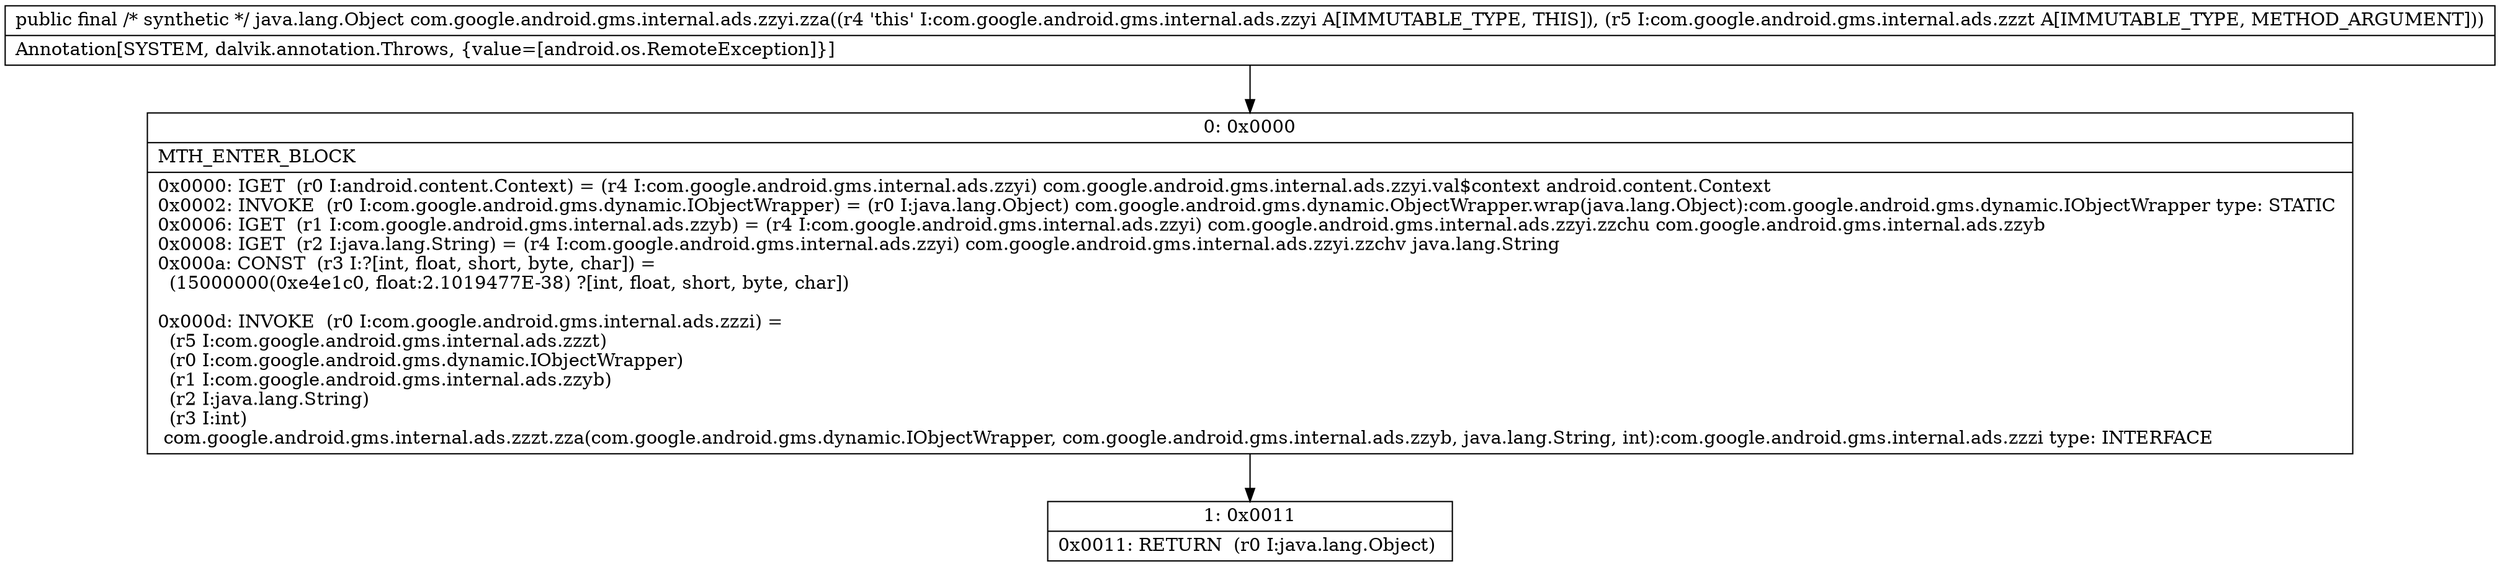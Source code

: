 digraph "CFG forcom.google.android.gms.internal.ads.zzyi.zza(Lcom\/google\/android\/gms\/internal\/ads\/zzzt;)Ljava\/lang\/Object;" {
Node_0 [shape=record,label="{0\:\ 0x0000|MTH_ENTER_BLOCK\l|0x0000: IGET  (r0 I:android.content.Context) = (r4 I:com.google.android.gms.internal.ads.zzyi) com.google.android.gms.internal.ads.zzyi.val$context android.content.Context \l0x0002: INVOKE  (r0 I:com.google.android.gms.dynamic.IObjectWrapper) = (r0 I:java.lang.Object) com.google.android.gms.dynamic.ObjectWrapper.wrap(java.lang.Object):com.google.android.gms.dynamic.IObjectWrapper type: STATIC \l0x0006: IGET  (r1 I:com.google.android.gms.internal.ads.zzyb) = (r4 I:com.google.android.gms.internal.ads.zzyi) com.google.android.gms.internal.ads.zzyi.zzchu com.google.android.gms.internal.ads.zzyb \l0x0008: IGET  (r2 I:java.lang.String) = (r4 I:com.google.android.gms.internal.ads.zzyi) com.google.android.gms.internal.ads.zzyi.zzchv java.lang.String \l0x000a: CONST  (r3 I:?[int, float, short, byte, char]) = \l  (15000000(0xe4e1c0, float:2.1019477E\-38) ?[int, float, short, byte, char])\l \l0x000d: INVOKE  (r0 I:com.google.android.gms.internal.ads.zzzi) = \l  (r5 I:com.google.android.gms.internal.ads.zzzt)\l  (r0 I:com.google.android.gms.dynamic.IObjectWrapper)\l  (r1 I:com.google.android.gms.internal.ads.zzyb)\l  (r2 I:java.lang.String)\l  (r3 I:int)\l com.google.android.gms.internal.ads.zzzt.zza(com.google.android.gms.dynamic.IObjectWrapper, com.google.android.gms.internal.ads.zzyb, java.lang.String, int):com.google.android.gms.internal.ads.zzzi type: INTERFACE \l}"];
Node_1 [shape=record,label="{1\:\ 0x0011|0x0011: RETURN  (r0 I:java.lang.Object) \l}"];
MethodNode[shape=record,label="{public final \/* synthetic *\/ java.lang.Object com.google.android.gms.internal.ads.zzyi.zza((r4 'this' I:com.google.android.gms.internal.ads.zzyi A[IMMUTABLE_TYPE, THIS]), (r5 I:com.google.android.gms.internal.ads.zzzt A[IMMUTABLE_TYPE, METHOD_ARGUMENT]))  | Annotation[SYSTEM, dalvik.annotation.Throws, \{value=[android.os.RemoteException]\}]\l}"];
MethodNode -> Node_0;
Node_0 -> Node_1;
}

